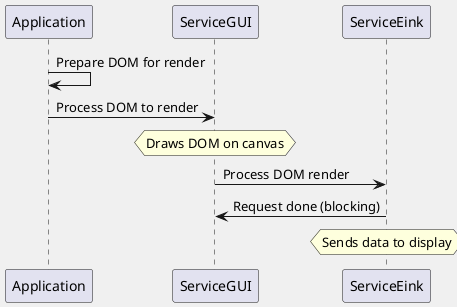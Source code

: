 @startuml
skinparam BackgroundColor F0F0F0

Application -> Application : Prepare DOM for render
Application -> ServiceGUI : Process DOM to render

hnote over ServiceGUI
    Draws DOM on canvas
endhnote

ServiceGUI -> ServiceEink: Process DOM render
ServiceGUI <- ServiceEink: Request done (blocking)

hnote over ServiceEink
    Sends data to display
endhnote

@enduml
